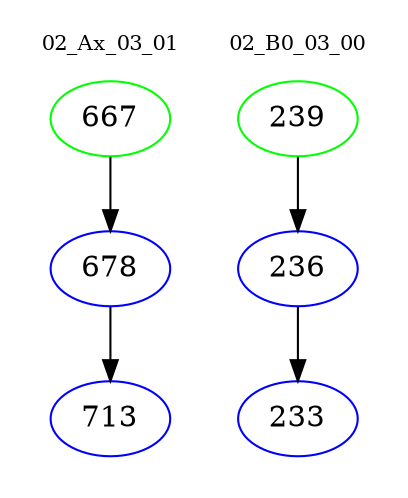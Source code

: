 digraph{
subgraph cluster_0 {
color = white
label = "02_Ax_03_01";
fontsize=10;
T0_667 [label="667", color="green"]
T0_667 -> T0_678 [color="black"]
T0_678 [label="678", color="blue"]
T0_678 -> T0_713 [color="black"]
T0_713 [label="713", color="blue"]
}
subgraph cluster_1 {
color = white
label = "02_B0_03_00";
fontsize=10;
T1_239 [label="239", color="green"]
T1_239 -> T1_236 [color="black"]
T1_236 [label="236", color="blue"]
T1_236 -> T1_233 [color="black"]
T1_233 [label="233", color="blue"]
}
}
